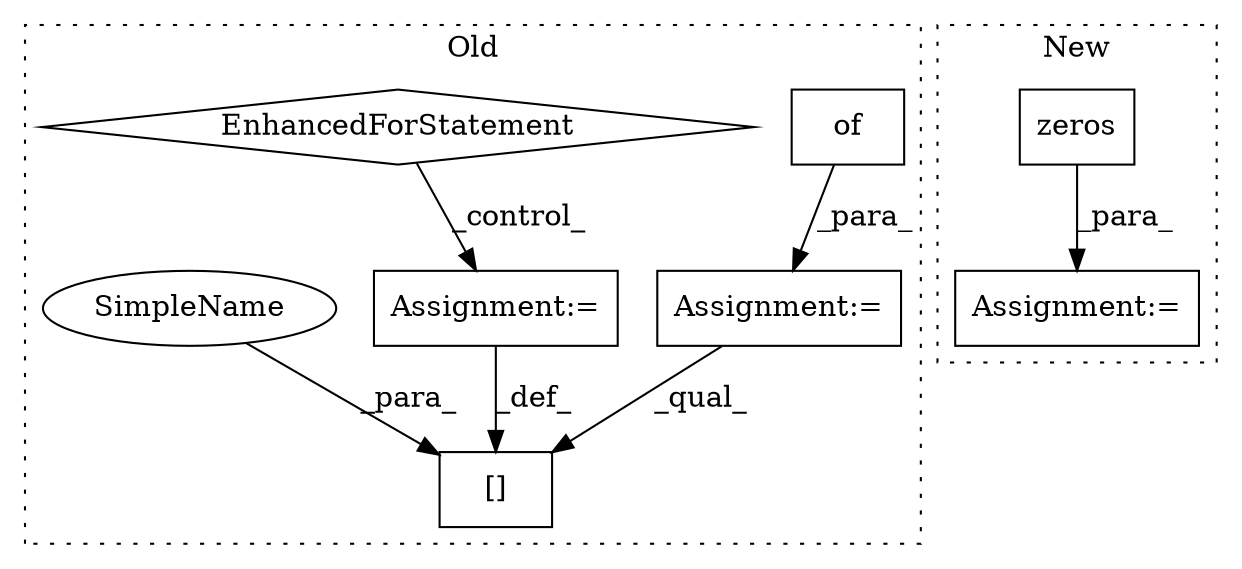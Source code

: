 digraph G {
subgraph cluster0 {
1 [label="of" a="32" s="4907" l="4" shape="box"];
4 [label="Assignment:=" a="7" s="4902" l="1" shape="box"];
5 [label="[]" a="2" s="5323,5329" l="2,1" shape="box"];
6 [label="Assignment:=" a="7" s="5247" l="1" shape="box"];
7 [label="EnhancedForStatement" a="70" s="5152,5230" l="57,2" shape="diamond"];
8 [label="SimpleName" a="42" s="5325" l="4" shape="ellipse"];
label = "Old";
style="dotted";
}
subgraph cluster1 {
2 [label="zeros" a="32" s="5077,5095" l="6,1" shape="box"];
3 [label="Assignment:=" a="7" s="5001" l="1" shape="box"];
label = "New";
style="dotted";
}
1 -> 4 [label="_para_"];
2 -> 3 [label="_para_"];
4 -> 5 [label="_qual_"];
6 -> 5 [label="_def_"];
7 -> 6 [label="_control_"];
8 -> 5 [label="_para_"];
}